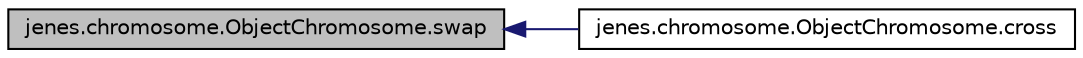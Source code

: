 digraph "jenes.chromosome.ObjectChromosome.swap"
{
  edge [fontname="Helvetica",fontsize="10",labelfontname="Helvetica",labelfontsize="10"];
  node [fontname="Helvetica",fontsize="10",shape=record];
  rankdir="LR";
  Node1 [label="jenes.chromosome.ObjectChromosome.swap",height=0.2,width=0.4,color="black", fillcolor="grey75", style="filled" fontcolor="black"];
  Node1 -> Node2 [dir="back",color="midnightblue",fontsize="10",style="solid",fontname="Helvetica"];
  Node2 [label="jenes.chromosome.ObjectChromosome.cross",height=0.2,width=0.4,color="black", fillcolor="white", style="filled",URL="$classjenes_1_1chromosome_1_1_object_chromosome.html#a8f0770f15071e71ee86d7ad43541118f"];
}
